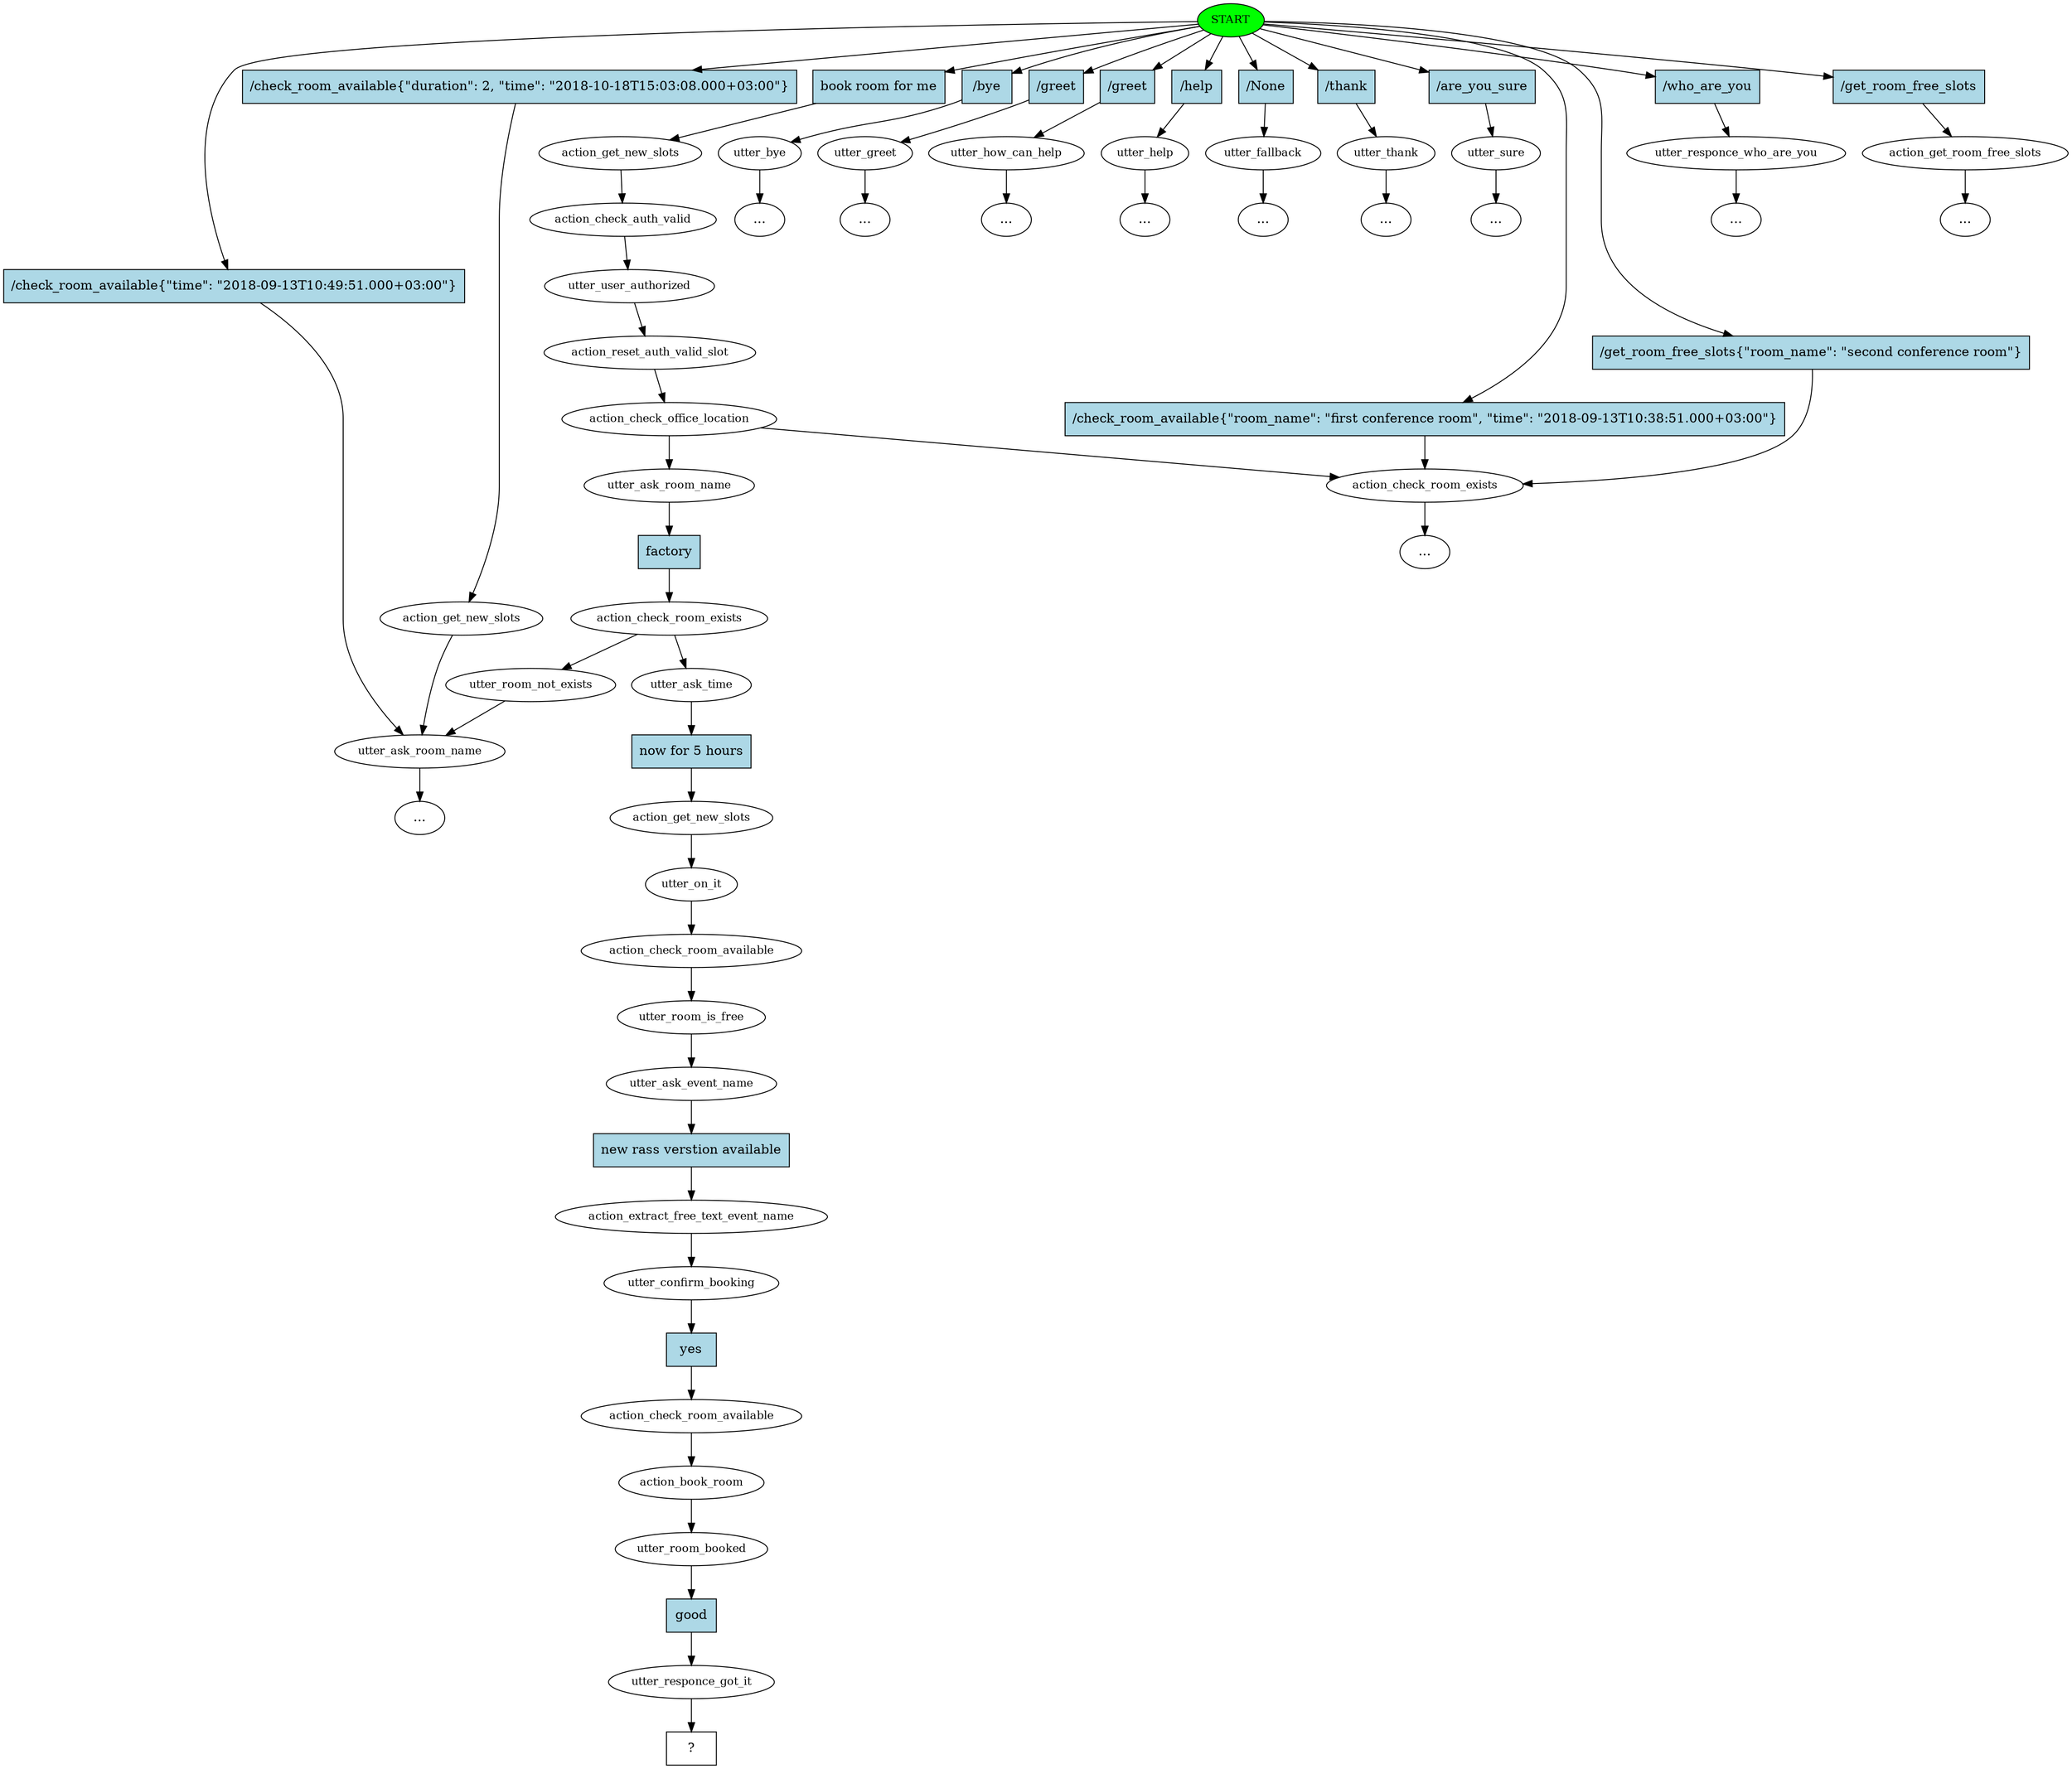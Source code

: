 digraph  {
0 [style=filled, fontsize=12, class="start active", fillcolor=green, label=START];
1 [fontsize=12, class=active, label=action_get_new_slots];
2 [fontsize=12, class=active, label=action_check_auth_valid];
3 [fontsize=12, class=active, label=utter_user_authorized];
4 [fontsize=12, class=active, label=action_reset_auth_valid_slot];
5 [fontsize=12, class=active, label=action_check_office_location];
6 [fontsize=12, class=active, label=utter_ask_room_name];
7 [fontsize=12, class=active, label=action_check_room_exists];
8 [fontsize=12, class="", label=utter_room_not_exists];
9 [fontsize=12, class="", label=utter_ask_room_name];
10 [fontsize=12, class="", label=action_get_new_slots];
12 [fontsize=12, class="", label=utter_bye];
13 [fontsize=12, class="", label=utter_greet];
15 [fontsize=12, class="", label=utter_how_can_help];
19 [fontsize=12, class="", label=utter_help];
23 [fontsize=12, class="", label=utter_fallback];
24 [fontsize=12, class="", label=utter_thank];
26 [fontsize=12, class="", label=utter_sure];
35 [fontsize=12, class="", label=action_check_room_exists];
36 [fontsize=12, class="", label=utter_responce_who_are_you];
42 [fontsize=12, class="", label=action_get_room_free_slots];
72 [fontsize=12, class=active, label=utter_ask_time];
73 [fontsize=12, class=active, label=action_get_new_slots];
74 [fontsize=12, class=active, label=utter_on_it];
75 [fontsize=12, class=active, label=action_check_room_available];
76 [fontsize=12, class=active, label=utter_room_is_free];
77 [fontsize=12, class=active, label=utter_ask_event_name];
78 [fontsize=12, class=active, label=action_extract_free_text_event_name];
79 [fontsize=12, class=active, label=utter_confirm_booking];
80 [fontsize=12, class=active, label=action_check_room_available];
81 [fontsize=12, class=active, label=action_book_room];
82 [fontsize=12, class=active, label=utter_room_booked];
83 [fontsize=12, class=active, label=utter_responce_got_it];
84 [shape=rect, class="intent dashed active", label="  ?  "];
85 [label="book room for me", shape=rect, style=filled, class="intent active", fillcolor=lightblue];
86 [label="/check_room_available{\"time\": \"2018-09-13T10:49:51.000+03:00\"}", shape=rect, style=filled, class=intent, fillcolor=lightblue];
87 [label="/check_room_available{\"duration\": 2, \"time\": \"2018-10-18T15:03:08.000+03:00\"}", shape=rect, style=filled, class=intent, fillcolor=lightblue];
88 [label="/bye", shape=rect, style=filled, class=intent, fillcolor=lightblue];
89 [label="/greet", shape=rect, style=filled, class=intent, fillcolor=lightblue];
90 [label="/greet", shape=rect, style=filled, class=intent, fillcolor=lightblue];
91 [label="/help", shape=rect, style=filled, class=intent, fillcolor=lightblue];
92 [label="/None", shape=rect, style=filled, class=intent, fillcolor=lightblue];
93 [label="/thank", shape=rect, style=filled, class=intent, fillcolor=lightblue];
94 [label="/are_you_sure", shape=rect, style=filled, class=intent, fillcolor=lightblue];
95 [label="/get_room_free_slots{\"room_name\": \"second conference room\"}", shape=rect, style=filled, class=intent, fillcolor=lightblue];
96 [label="/check_room_available{\"room_name\": \"first conference room\", \"time\": \"2018-09-13T10:38:51.000+03:00\"}", shape=rect, style=filled, class=intent, fillcolor=lightblue];
97 [label="/who_are_you", shape=rect, style=filled, class=intent, fillcolor=lightblue];
98 [label="/get_room_free_slots", shape=rect, style=filled, class=intent, fillcolor=lightblue];
99 [label=factory, shape=rect, style=filled, class="intent active", fillcolor=lightblue];
100 [label="now for 5 hours", shape=rect, style=filled, class="intent active", fillcolor=lightblue];
101 [label="new rass verstion available", shape=rect, style=filled, class="intent active", fillcolor=lightblue];
102 [label=yes, shape=rect, style=filled, class="intent active", fillcolor=lightblue];
103 [label=good, shape=rect, style=filled, class="intent active", fillcolor=lightblue];
"-45" [class=ellipsis, label="..."];
"-42" [class=ellipsis, label="..."];
"-41" [class=ellipsis, label="..."];
"-39" [class=ellipsis, label="..."];
"-35" [class=ellipsis, label="..."];
"-29" [class=ellipsis, label="..."];
"-23" [class=ellipsis, label="..."];
"-18" [class=ellipsis, label="..."];
"-16" [class=ellipsis, label="..."];
"-15" [class=ellipsis, label="..."];
"-5" [class=ellipsis, label="..."];
0 -> 85  [class=active, key=0];
0 -> 86  [class="", key=0];
0 -> 87  [class="", key=0];
0 -> 88  [class="", key=0];
0 -> 89  [class="", key=0];
0 -> 90  [class="", key=0];
0 -> 91  [class="", key=0];
0 -> 92  [class="", key=0];
0 -> 93  [class="", key=0];
0 -> 94  [class="", key=0];
0 -> 95  [class="", key=0];
0 -> 96  [class="", key=0];
0 -> 97  [class="", key=0];
0 -> 98  [class="", key=0];
1 -> 2  [class=active, key=NONE, label=""];
2 -> 3  [class=active, key=NONE, label=""];
3 -> 4  [class=active, key=NONE, label=""];
4 -> 5  [class=active, key=NONE, label=""];
5 -> 35  [class="", key=NONE, label=""];
5 -> 6  [class=active, key=NONE, label=""];
6 -> 99  [class=active, key=0];
7 -> 8  [class="", key=NONE, label=""];
7 -> 72  [class=active, key=NONE, label=""];
8 -> 9  [class="", key=NONE, label=""];
9 -> "-42"  [class="", key=NONE, label=""];
10 -> 9  [class="", key=NONE, label=""];
12 -> "-5"  [class="", key=NONE, label=""];
13 -> "-45"  [class="", key=NONE, label=""];
15 -> "-39"  [class="", key=NONE, label=""];
19 -> "-41"  [class="", key=NONE, label=""];
23 -> "-15"  [class="", key=NONE, label=""];
24 -> "-16"  [class="", key=NONE, label=""];
26 -> "-18"  [class="", key=NONE, label=""];
35 -> "-35"  [class="", key=NONE, label=""];
36 -> "-23"  [class="", key=NONE, label=""];
42 -> "-29"  [class="", key=NONE, label=""];
72 -> 100  [class=active, key=0];
73 -> 74  [class=active, key=NONE, label=""];
74 -> 75  [class=active, key=NONE, label=""];
75 -> 76  [class=active, key=NONE, label=""];
76 -> 77  [class=active, key=NONE, label=""];
77 -> 101  [class=active, key=0];
78 -> 79  [class=active, key=NONE, label=""];
79 -> 102  [class=active, key=0];
80 -> 81  [class=active, key=NONE, label=""];
81 -> 82  [class=active, key=NONE, label=""];
82 -> 103  [class=active, key=0];
83 -> 84  [class=active, key=NONE, label=""];
85 -> 1  [class=active, key=0];
86 -> 9  [class="", key=0];
87 -> 10  [class="", key=0];
88 -> 12  [class="", key=0];
89 -> 13  [class="", key=0];
90 -> 15  [class="", key=0];
91 -> 19  [class="", key=0];
92 -> 23  [class="", key=0];
93 -> 24  [class="", key=0];
94 -> 26  [class="", key=0];
95 -> 35  [class="", key=0];
96 -> 35  [class="", key=0];
97 -> 36  [class="", key=0];
98 -> 42  [class="", key=0];
99 -> 7  [class=active, key=0];
100 -> 73  [class=active, key=0];
101 -> 78  [class=active, key=0];
102 -> 80  [class=active, key=0];
103 -> 83  [class=active, key=0];
}
